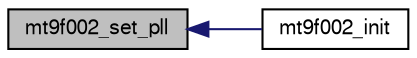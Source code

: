 digraph "mt9f002_set_pll"
{
  edge [fontname="FreeSans",fontsize="10",labelfontname="FreeSans",labelfontsize="10"];
  node [fontname="FreeSans",fontsize="10",shape=record];
  rankdir="LR";
  Node1 [label="mt9f002_set_pll",height=0.2,width=0.4,color="black", fillcolor="grey75", style="filled", fontcolor="black"];
  Node1 -> Node2 [dir="back",color="midnightblue",fontsize="10",style="solid",fontname="FreeSans"];
  Node2 [label="mt9f002_init",height=0.2,width=0.4,color="black", fillcolor="white", style="filled",URL="$mt9f002_8h.html#a8f43c3ad8d5ff841d1203ab6c760c8f0",tooltip="Initialisation of the Aptina MT9F002 CMOS sensor (front camera) "];
}
